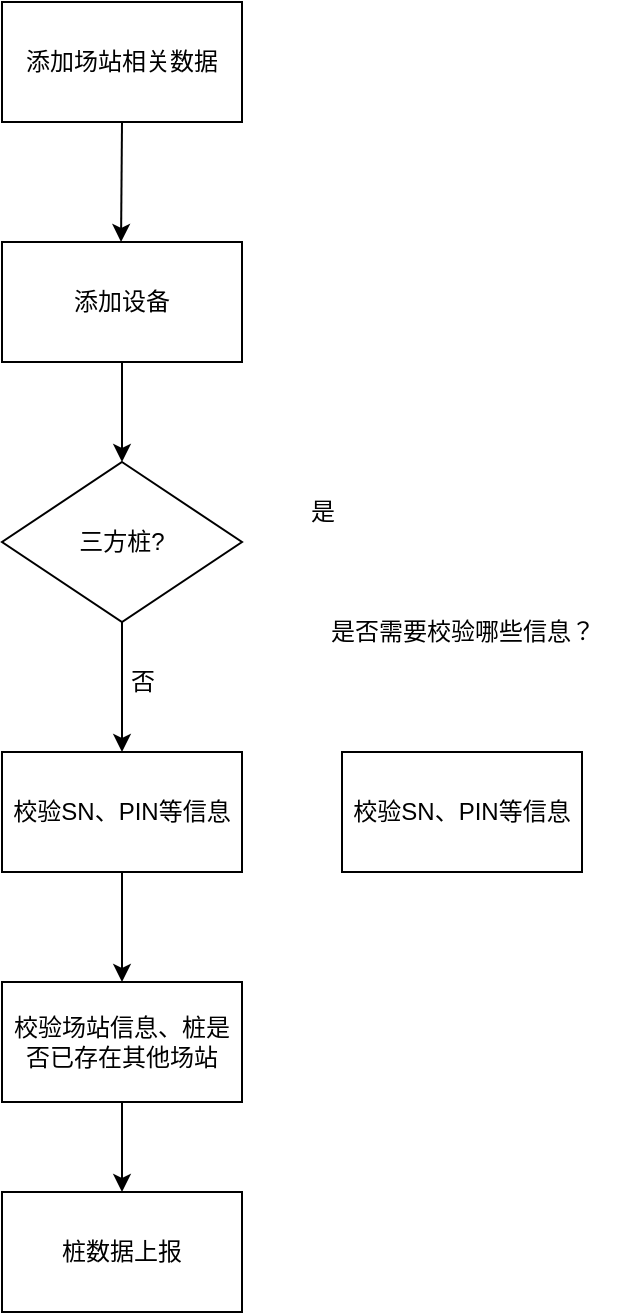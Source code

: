 <mxfile version="20.2.3" type="github">
  <diagram id="u-lC6ns9QtGNzlxNXnPt" name="第 1 页">
    <mxGraphModel dx="808" dy="866" grid="1" gridSize="10" guides="1" tooltips="1" connect="1" arrows="1" fold="1" page="1" pageScale="1" pageWidth="827" pageHeight="1169" math="0" shadow="0">
      <root>
        <mxCell id="0" />
        <mxCell id="1" parent="0" />
        <mxCell id="pm1I0I3YiPqy94Xw2DYR-47" value="添加场站相关数据" style="rounded=0;whiteSpace=wrap;html=1;" vertex="1" parent="1">
          <mxGeometry x="950" y="100" width="120" height="60" as="geometry" />
        </mxCell>
        <mxCell id="pm1I0I3YiPqy94Xw2DYR-48" value="" style="endArrow=classic;html=1;rounded=0;exitX=0.5;exitY=1;exitDx=0;exitDy=0;entryX=0.496;entryY=0;entryDx=0;entryDy=0;entryPerimeter=0;" edge="1" parent="1" source="pm1I0I3YiPqy94Xw2DYR-47" target="pm1I0I3YiPqy94Xw2DYR-49">
          <mxGeometry width="50" height="50" relative="1" as="geometry">
            <mxPoint x="1009.5" y="190" as="sourcePoint" />
            <mxPoint x="1009.5" y="230" as="targetPoint" />
          </mxGeometry>
        </mxCell>
        <mxCell id="pm1I0I3YiPqy94Xw2DYR-49" value="添加设备" style="rounded=0;whiteSpace=wrap;html=1;" vertex="1" parent="1">
          <mxGeometry x="950" y="220" width="120" height="60" as="geometry" />
        </mxCell>
        <mxCell id="pm1I0I3YiPqy94Xw2DYR-51" value="三方桩?" style="rhombus;whiteSpace=wrap;html=1;" vertex="1" parent="1">
          <mxGeometry x="950" y="330" width="120" height="80" as="geometry" />
        </mxCell>
        <mxCell id="pm1I0I3YiPqy94Xw2DYR-52" value="" style="endArrow=classic;html=1;rounded=0;exitX=0.5;exitY=1;exitDx=0;exitDy=0;entryX=0.5;entryY=0;entryDx=0;entryDy=0;" edge="1" parent="1" source="pm1I0I3YiPqy94Xw2DYR-49" target="pm1I0I3YiPqy94Xw2DYR-51">
          <mxGeometry width="50" height="50" relative="1" as="geometry">
            <mxPoint x="1009.98" y="310" as="sourcePoint" />
            <mxPoint x="1009.5" y="370" as="targetPoint" />
          </mxGeometry>
        </mxCell>
        <mxCell id="pm1I0I3YiPqy94Xw2DYR-53" value="" style="endArrow=classic;html=1;rounded=0;exitX=0.5;exitY=1;exitDx=0;exitDy=0;entryX=0.5;entryY=0;entryDx=0;entryDy=0;" edge="1" parent="1" source="pm1I0I3YiPqy94Xw2DYR-51" target="pm1I0I3YiPqy94Xw2DYR-55">
          <mxGeometry width="50" height="50" relative="1" as="geometry">
            <mxPoint x="1009.5" y="450" as="sourcePoint" />
            <mxPoint x="1010" y="470" as="targetPoint" />
          </mxGeometry>
        </mxCell>
        <mxCell id="pm1I0I3YiPqy94Xw2DYR-54" value="否" style="text;html=1;align=center;verticalAlign=middle;resizable=0;points=[];autosize=1;strokeColor=none;fillColor=none;" vertex="1" parent="1">
          <mxGeometry x="1000" y="425" width="40" height="30" as="geometry" />
        </mxCell>
        <mxCell id="pm1I0I3YiPqy94Xw2DYR-55" value="校验SN、PIN等信息" style="rounded=0;whiteSpace=wrap;html=1;" vertex="1" parent="1">
          <mxGeometry x="950" y="475" width="120" height="60" as="geometry" />
        </mxCell>
        <mxCell id="pm1I0I3YiPqy94Xw2DYR-57" value="是" style="text;html=1;align=center;verticalAlign=middle;resizable=0;points=[];autosize=1;strokeColor=none;fillColor=none;" vertex="1" parent="1">
          <mxGeometry x="1090" y="339.5" width="40" height="30" as="geometry" />
        </mxCell>
        <mxCell id="pm1I0I3YiPqy94Xw2DYR-58" value="是否需要校验哪些信息？" style="text;html=1;align=center;verticalAlign=middle;resizable=0;points=[];autosize=1;strokeColor=none;fillColor=none;" vertex="1" parent="1">
          <mxGeometry x="1095" y="400" width="170" height="30" as="geometry" />
        </mxCell>
        <mxCell id="pm1I0I3YiPqy94Xw2DYR-59" value="校验场站信息、桩是否已存在其他场站" style="rounded=0;whiteSpace=wrap;html=1;" vertex="1" parent="1">
          <mxGeometry x="950" y="590" width="120" height="60" as="geometry" />
        </mxCell>
        <mxCell id="pm1I0I3YiPqy94Xw2DYR-62" value="" style="endArrow=classic;html=1;rounded=0;exitX=0.5;exitY=1;exitDx=0;exitDy=0;entryX=0.5;entryY=0;entryDx=0;entryDy=0;" edge="1" parent="1" source="pm1I0I3YiPqy94Xw2DYR-55" target="pm1I0I3YiPqy94Xw2DYR-59">
          <mxGeometry width="50" height="50" relative="1" as="geometry">
            <mxPoint x="1130" y="570" as="sourcePoint" />
            <mxPoint x="1130" y="620" as="targetPoint" />
          </mxGeometry>
        </mxCell>
        <mxCell id="pm1I0I3YiPqy94Xw2DYR-63" value="桩数据上报" style="rounded=0;whiteSpace=wrap;html=1;" vertex="1" parent="1">
          <mxGeometry x="950" y="695" width="120" height="60" as="geometry" />
        </mxCell>
        <mxCell id="pm1I0I3YiPqy94Xw2DYR-64" value="" style="endArrow=classic;html=1;rounded=0;exitX=0.5;exitY=1;exitDx=0;exitDy=0;entryX=0.5;entryY=0;entryDx=0;entryDy=0;" edge="1" parent="1" source="pm1I0I3YiPqy94Xw2DYR-59" target="pm1I0I3YiPqy94Xw2DYR-63">
          <mxGeometry width="50" height="50" relative="1" as="geometry">
            <mxPoint x="1019.98" y="680" as="sourcePoint" />
            <mxPoint x="1019.5" y="740" as="targetPoint" />
          </mxGeometry>
        </mxCell>
        <mxCell id="pm1I0I3YiPqy94Xw2DYR-71" value="校验SN、PIN等信息" style="rounded=0;whiteSpace=wrap;html=1;" vertex="1" parent="1">
          <mxGeometry x="1120" y="475" width="120" height="60" as="geometry" />
        </mxCell>
      </root>
    </mxGraphModel>
  </diagram>
</mxfile>
